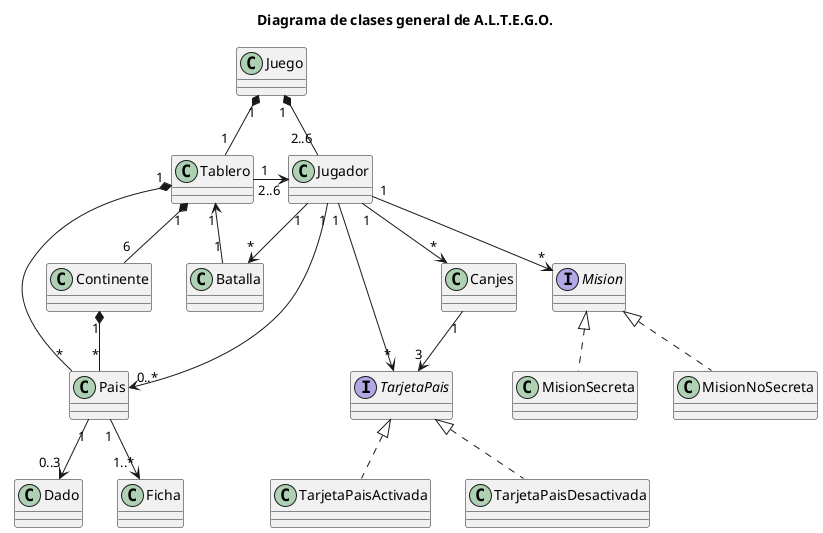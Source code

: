 @startuml

title "Diagrama de clases general de A.L.T.E.G.O."
class Juego{
{method} 
}

interface TarjetaPais{
{field} 
{method} 
}

class TarjetaPaisActivada{
{field} 
{method} 
}

class TarjetaPaisDesactivada{
{field} 
{method} 
}

class Tablero{
{field} 
{method} 
}

class Jugador{
{field} 
{method} 
}

class Pais{
{field} 
{method} 
}

class Dado{
{field} 
{method} 
}

interface Mision{
{field} 
{method} 
}

class Batalla{
{field} 
{method} 
}

class Continente{
{field} 
{method} 
}

class MisionSecreta{
{field} 
{method} 
}

class MisionNoSecreta{
{field} 
{method} 
}

class Canjes{
{field} 
{method} 
}

Juego "1" *-- "1" Tablero
Juego "1" *-- "2..6" Jugador
Tablero "1" *-- "*" Pais
Jugador "1" --> "0..*" Pais
Jugador "1" --> "*" Batalla
Tablero "1" *-- "6" Continente
Continente "1" *-- "*" Pais
Pais "1" --> "0..3" Dado
Pais "1" --> "1..*" Ficha
Jugador "1" --> "*" Canjes
Jugador "1" --> "*" Mision
Mision <|.. MisionSecreta
Mision <|.. MisionNoSecreta
Jugador "1" --> "*" TarjetaPais
TarjetaPais <|.. TarjetaPaisActivada
TarjetaPais <|.. TarjetaPaisDesactivada
Tablero "1" <-- "1" Batalla
Tablero "1  " -> "  2..6" Jugador
Canjes "1" --> "3" TarjetaPais
@enduml